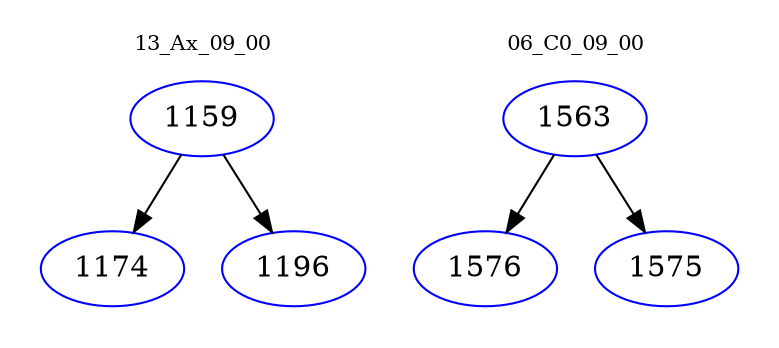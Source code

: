 digraph{
subgraph cluster_0 {
color = white
label = "13_Ax_09_00";
fontsize=10;
T0_1159 [label="1159", color="blue"]
T0_1159 -> T0_1174 [color="black"]
T0_1174 [label="1174", color="blue"]
T0_1159 -> T0_1196 [color="black"]
T0_1196 [label="1196", color="blue"]
}
subgraph cluster_1 {
color = white
label = "06_C0_09_00";
fontsize=10;
T1_1563 [label="1563", color="blue"]
T1_1563 -> T1_1576 [color="black"]
T1_1576 [label="1576", color="blue"]
T1_1563 -> T1_1575 [color="black"]
T1_1575 [label="1575", color="blue"]
}
}

